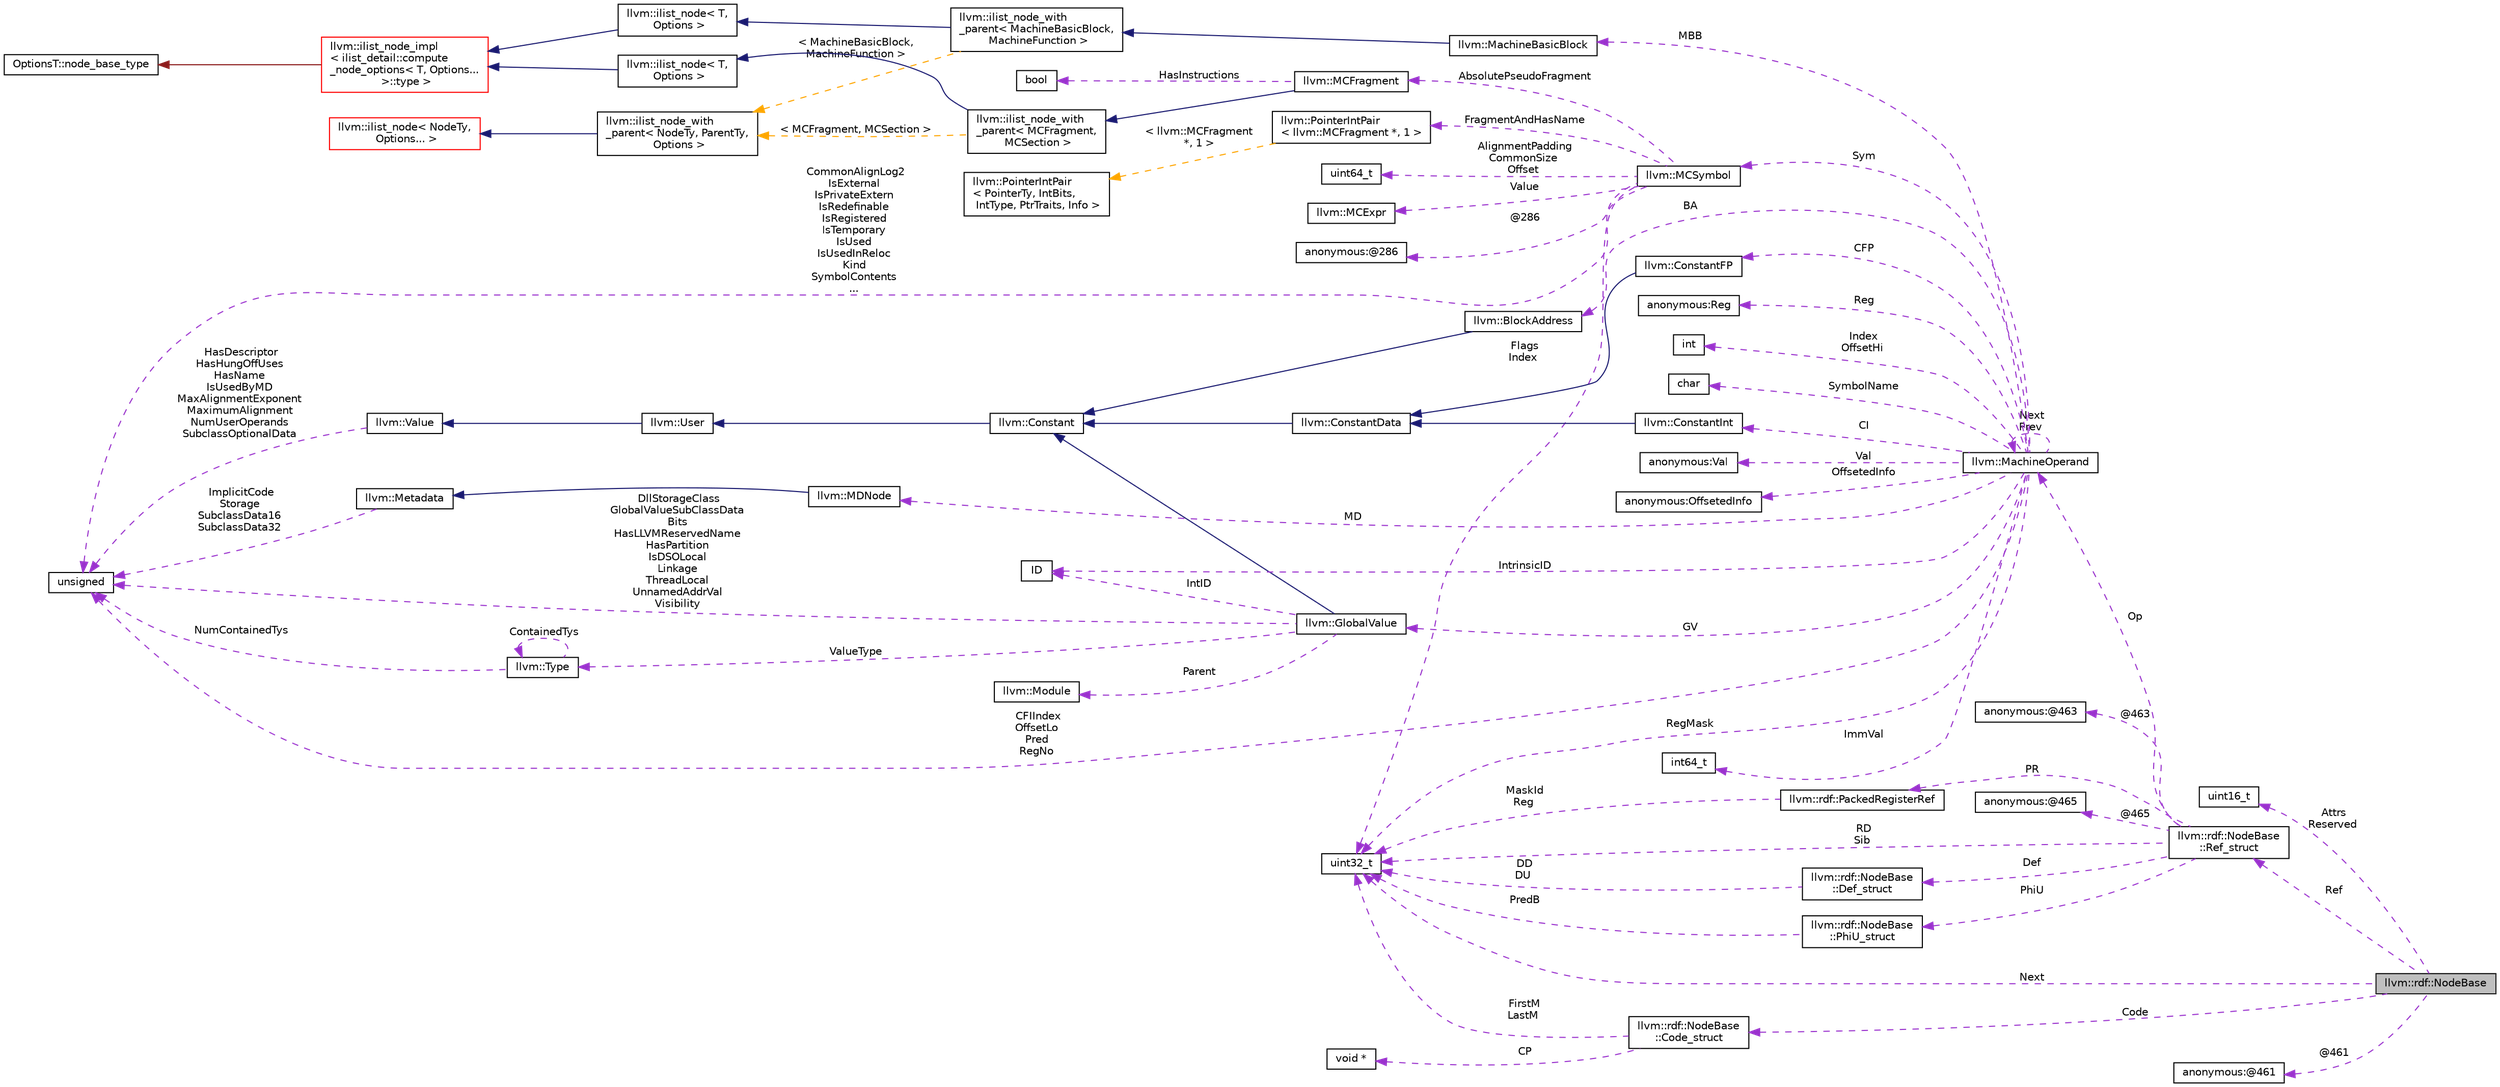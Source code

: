 digraph "llvm::rdf::NodeBase"
{
 // LATEX_PDF_SIZE
  bgcolor="transparent";
  edge [fontname="Helvetica",fontsize="10",labelfontname="Helvetica",labelfontsize="10"];
  node [fontname="Helvetica",fontsize="10",shape="box"];
  rankdir="LR";
  Node1 [label="llvm::rdf::NodeBase",height=0.2,width=0.4,color="black", fillcolor="grey75", style="filled", fontcolor="black",tooltip=" "];
  Node2 -> Node1 [dir="back",color="darkorchid3",fontsize="10",style="dashed",label=" Attrs\nReserved" ,fontname="Helvetica"];
  Node2 [label="uint16_t",height=0.2,width=0.4,color="black",tooltip=" "];
  Node3 -> Node1 [dir="back",color="darkorchid3",fontsize="10",style="dashed",label=" Next" ,fontname="Helvetica"];
  Node3 [label="uint32_t",height=0.2,width=0.4,color="black",URL="$classuint32__t.html",tooltip=" "];
  Node4 -> Node1 [dir="back",color="darkorchid3",fontsize="10",style="dashed",label=" Ref" ,fontname="Helvetica"];
  Node4 [label="llvm::rdf::NodeBase\l::Ref_struct",height=0.2,width=0.4,color="black",URL="$structllvm_1_1rdf_1_1NodeBase_1_1Ref__struct.html",tooltip=" "];
  Node3 -> Node4 [dir="back",color="darkorchid3",fontsize="10",style="dashed",label=" RD\nSib" ,fontname="Helvetica"];
  Node5 -> Node4 [dir="back",color="darkorchid3",fontsize="10",style="dashed",label=" Def" ,fontname="Helvetica"];
  Node5 [label="llvm::rdf::NodeBase\l::Def_struct",height=0.2,width=0.4,color="black",URL="$structllvm_1_1rdf_1_1NodeBase_1_1Def__struct.html",tooltip=" "];
  Node3 -> Node5 [dir="back",color="darkorchid3",fontsize="10",style="dashed",label=" DD\nDU" ,fontname="Helvetica"];
  Node6 -> Node4 [dir="back",color="darkorchid3",fontsize="10",style="dashed",label=" PhiU" ,fontname="Helvetica"];
  Node6 [label="llvm::rdf::NodeBase\l::PhiU_struct",height=0.2,width=0.4,color="black",URL="$structllvm_1_1rdf_1_1NodeBase_1_1PhiU__struct.html",tooltip=" "];
  Node3 -> Node6 [dir="back",color="darkorchid3",fontsize="10",style="dashed",label=" PredB" ,fontname="Helvetica"];
  Node7 -> Node4 [dir="back",color="darkorchid3",fontsize="10",style="dashed",label=" @463" ,fontname="Helvetica"];
  Node7 [label="anonymous:@463",height=0.2,width=0.4,color="black",tooltip=" "];
  Node8 -> Node4 [dir="back",color="darkorchid3",fontsize="10",style="dashed",label=" Op" ,fontname="Helvetica"];
  Node8 [label="llvm::MachineOperand",height=0.2,width=0.4,color="black",URL="$classllvm_1_1MachineOperand.html",tooltip="MachineOperand class - Representation of each machine instruction operand."];
  Node9 -> Node8 [dir="back",color="darkorchid3",fontsize="10",style="dashed",label=" CFIIndex\nOffsetLo\nPred\nRegNo" ,fontname="Helvetica"];
  Node9 [label="unsigned",height=0.2,width=0.4,color="black",URL="$classunsigned.html",tooltip=" "];
  Node10 -> Node8 [dir="back",color="darkorchid3",fontsize="10",style="dashed",label=" MBB" ,fontname="Helvetica"];
  Node10 [label="llvm::MachineBasicBlock",height=0.2,width=0.4,color="black",URL="$classllvm_1_1MachineBasicBlock.html",tooltip=" "];
  Node11 -> Node10 [dir="back",color="midnightblue",fontsize="10",style="solid",fontname="Helvetica"];
  Node11 [label="llvm::ilist_node_with\l_parent\< MachineBasicBlock,\l MachineFunction \>",height=0.2,width=0.4,color="black",URL="$classllvm_1_1ilist__node__with__parent.html",tooltip=" "];
  Node12 -> Node11 [dir="back",color="midnightblue",fontsize="10",style="solid",fontname="Helvetica"];
  Node12 [label="llvm::ilist_node\< T,\l Options \>",height=0.2,width=0.4,color="black",URL="$classllvm_1_1ilist__node.html",tooltip=" "];
  Node13 -> Node12 [dir="back",color="midnightblue",fontsize="10",style="solid",fontname="Helvetica"];
  Node13 [label="llvm::ilist_node_impl\l\< ilist_detail::compute\l_node_options\< T, Options...\l \>::type \>",height=0.2,width=0.4,color="red",URL="$classllvm_1_1ilist__node__impl.html",tooltip=" "];
  Node14 -> Node13 [dir="back",color="firebrick4",fontsize="10",style="solid",fontname="Helvetica"];
  Node14 [label="OptionsT::node_base_type",height=0.2,width=0.4,color="black",tooltip=" "];
  Node16 -> Node11 [dir="back",color="orange",fontsize="10",style="dashed",label=" \< MachineBasicBlock,\l MachineFunction \>" ,fontname="Helvetica"];
  Node16 [label="llvm::ilist_node_with\l_parent\< NodeTy, ParentTy,\l Options \>",height=0.2,width=0.4,color="black",URL="$classllvm_1_1ilist__node__with__parent.html",tooltip="An ilist node that can access its parent list."];
  Node17 -> Node16 [dir="back",color="midnightblue",fontsize="10",style="solid",fontname="Helvetica"];
  Node17 [label="llvm::ilist_node\< NodeTy,\l Options... \>",height=0.2,width=0.4,color="red",URL="$classllvm_1_1ilist__node.html",tooltip=" "];
  Node20 -> Node8 [dir="back",color="darkorchid3",fontsize="10",style="dashed",label=" CFP" ,fontname="Helvetica"];
  Node20 [label="llvm::ConstantFP",height=0.2,width=0.4,color="black",URL="$classllvm_1_1ConstantFP.html",tooltip="ConstantFP - Floating Point Values [float, double]."];
  Node21 -> Node20 [dir="back",color="midnightblue",fontsize="10",style="solid",fontname="Helvetica"];
  Node21 [label="llvm::ConstantData",height=0.2,width=0.4,color="black",URL="$classllvm_1_1ConstantData.html",tooltip="Base class for constants with no operands."];
  Node22 -> Node21 [dir="back",color="midnightblue",fontsize="10",style="solid",fontname="Helvetica"];
  Node22 [label="llvm::Constant",height=0.2,width=0.4,color="black",URL="$classllvm_1_1Constant.html",tooltip="This is an important base class in LLVM."];
  Node23 -> Node22 [dir="back",color="midnightblue",fontsize="10",style="solid",fontname="Helvetica"];
  Node23 [label="llvm::User",height=0.2,width=0.4,color="black",URL="$classllvm_1_1User.html",tooltip=" "];
  Node24 -> Node23 [dir="back",color="midnightblue",fontsize="10",style="solid",fontname="Helvetica"];
  Node24 [label="llvm::Value",height=0.2,width=0.4,color="black",URL="$classllvm_1_1Value.html",tooltip="LLVM Value Representation."];
  Node9 -> Node24 [dir="back",color="darkorchid3",fontsize="10",style="dashed",label=" HasDescriptor\nHasHungOffUses\nHasName\nIsUsedByMD\nMaxAlignmentExponent\nMaximumAlignment\nNumUserOperands\nSubclassOptionalData" ,fontname="Helvetica"];
  Node25 -> Node8 [dir="back",color="darkorchid3",fontsize="10",style="dashed",label=" CI" ,fontname="Helvetica"];
  Node25 [label="llvm::ConstantInt",height=0.2,width=0.4,color="black",URL="$classllvm_1_1ConstantInt.html",tooltip="This is the shared class of boolean and integer constants."];
  Node21 -> Node25 [dir="back",color="midnightblue",fontsize="10",style="solid",fontname="Helvetica"];
  Node26 -> Node8 [dir="back",color="darkorchid3",fontsize="10",style="dashed",label=" ImmVal" ,fontname="Helvetica"];
  Node26 [label="int64_t",height=0.2,width=0.4,color="black",tooltip=" "];
  Node3 -> Node8 [dir="back",color="darkorchid3",fontsize="10",style="dashed",label=" RegMask" ,fontname="Helvetica"];
  Node27 -> Node8 [dir="back",color="darkorchid3",fontsize="10",style="dashed",label=" MD" ,fontname="Helvetica"];
  Node27 [label="llvm::MDNode",height=0.2,width=0.4,color="black",URL="$classllvm_1_1MDNode.html",tooltip="Metadata node."];
  Node28 -> Node27 [dir="back",color="midnightblue",fontsize="10",style="solid",fontname="Helvetica"];
  Node28 [label="llvm::Metadata",height=0.2,width=0.4,color="black",URL="$classllvm_1_1Metadata.html",tooltip="Root of the metadata hierarchy."];
  Node9 -> Node28 [dir="back",color="darkorchid3",fontsize="10",style="dashed",label=" ImplicitCode\nStorage\nSubclassData16\nSubclassData32" ,fontname="Helvetica"];
  Node29 -> Node8 [dir="back",color="darkorchid3",fontsize="10",style="dashed",label=" Sym" ,fontname="Helvetica"];
  Node29 [label="llvm::MCSymbol",height=0.2,width=0.4,color="black",URL="$classllvm_1_1MCSymbol.html",tooltip="MCSymbol - Instances of this class represent a symbol name in the MC file, and MCSymbols are created ..."];
  Node30 -> Node29 [dir="back",color="darkorchid3",fontsize="10",style="dashed",label=" AbsolutePseudoFragment" ,fontname="Helvetica"];
  Node30 [label="llvm::MCFragment",height=0.2,width=0.4,color="black",URL="$classllvm_1_1MCFragment.html",tooltip=" "];
  Node31 -> Node30 [dir="back",color="midnightblue",fontsize="10",style="solid",fontname="Helvetica"];
  Node31 [label="llvm::ilist_node_with\l_parent\< MCFragment,\l MCSection \>",height=0.2,width=0.4,color="black",URL="$classllvm_1_1ilist__node__with__parent.html",tooltip=" "];
  Node32 -> Node31 [dir="back",color="midnightblue",fontsize="10",style="solid",fontname="Helvetica"];
  Node32 [label="llvm::ilist_node\< T,\l Options \>",height=0.2,width=0.4,color="black",URL="$classllvm_1_1ilist__node.html",tooltip=" "];
  Node13 -> Node32 [dir="back",color="midnightblue",fontsize="10",style="solid",fontname="Helvetica"];
  Node16 -> Node31 [dir="back",color="orange",fontsize="10",style="dashed",label=" \< MCFragment, MCSection \>" ,fontname="Helvetica"];
  Node33 -> Node30 [dir="back",color="darkorchid3",fontsize="10",style="dashed",label=" HasInstructions" ,fontname="Helvetica"];
  Node33 [label="bool",height=0.2,width=0.4,color="black",URL="$classbool.html",tooltip=" "];
  Node34 -> Node29 [dir="back",color="darkorchid3",fontsize="10",style="dashed",label=" FragmentAndHasName" ,fontname="Helvetica"];
  Node34 [label="llvm::PointerIntPair\l\< llvm::MCFragment *, 1 \>",height=0.2,width=0.4,color="black",URL="$classllvm_1_1PointerIntPair.html",tooltip=" "];
  Node35 -> Node34 [dir="back",color="orange",fontsize="10",style="dashed",label=" \< llvm::MCFragment\l *, 1 \>" ,fontname="Helvetica"];
  Node35 [label="llvm::PointerIntPair\l\< PointerTy, IntBits,\l IntType, PtrTraits, Info \>",height=0.2,width=0.4,color="black",URL="$classllvm_1_1PointerIntPair.html",tooltip="PointerIntPair - This class implements a pair of a pointer and small integer."];
  Node9 -> Node29 [dir="back",color="darkorchid3",fontsize="10",style="dashed",label=" CommonAlignLog2\nIsExternal\nIsPrivateExtern\nIsRedefinable\nIsRegistered\nIsTemporary\nIsUsed\nIsUsedInReloc\nKind\nSymbolContents\n..." ,fontname="Helvetica"];
  Node3 -> Node29 [dir="back",color="darkorchid3",fontsize="10",style="dashed",label=" Flags\nIndex" ,fontname="Helvetica"];
  Node36 -> Node29 [dir="back",color="darkorchid3",fontsize="10",style="dashed",label=" AlignmentPadding\nCommonSize\nOffset" ,fontname="Helvetica"];
  Node36 [label="uint64_t",height=0.2,width=0.4,color="black",tooltip=" "];
  Node37 -> Node29 [dir="back",color="darkorchid3",fontsize="10",style="dashed",label=" Value" ,fontname="Helvetica"];
  Node37 [label="llvm::MCExpr",height=0.2,width=0.4,color="black",URL="$classllvm_1_1MCExpr.html",tooltip="Base class for the full range of assembler expressions which are needed for parsing."];
  Node38 -> Node29 [dir="back",color="darkorchid3",fontsize="10",style="dashed",label=" @286" ,fontname="Helvetica"];
  Node38 [label="anonymous:@286",height=0.2,width=0.4,color="black",tooltip=" "];
  Node39 -> Node8 [dir="back",color="darkorchid3",fontsize="10",style="dashed",label=" IntrinsicID" ,fontname="Helvetica"];
  Node39 [label="ID",height=0.2,width=0.4,color="black",tooltip=" "];
  Node8 -> Node8 [dir="back",color="darkorchid3",fontsize="10",style="dashed",label=" Next\nPrev" ,fontname="Helvetica"];
  Node40 -> Node8 [dir="back",color="darkorchid3",fontsize="10",style="dashed",label=" Reg" ,fontname="Helvetica"];
  Node40 [label="anonymous:Reg",height=0.2,width=0.4,color="black",tooltip=" "];
  Node41 -> Node8 [dir="back",color="darkorchid3",fontsize="10",style="dashed",label=" Index\nOffsetHi" ,fontname="Helvetica"];
  Node41 [label="int",height=0.2,width=0.4,color="black",tooltip=" "];
  Node42 -> Node8 [dir="back",color="darkorchid3",fontsize="10",style="dashed",label=" SymbolName" ,fontname="Helvetica"];
  Node42 [label="char",height=0.2,width=0.4,color="black",URL="$classchar.html",tooltip=" "];
  Node43 -> Node8 [dir="back",color="darkorchid3",fontsize="10",style="dashed",label=" GV" ,fontname="Helvetica"];
  Node43 [label="llvm::GlobalValue",height=0.2,width=0.4,color="black",URL="$classllvm_1_1GlobalValue.html",tooltip=" "];
  Node22 -> Node43 [dir="back",color="midnightblue",fontsize="10",style="solid",fontname="Helvetica"];
  Node44 -> Node43 [dir="back",color="darkorchid3",fontsize="10",style="dashed",label=" ValueType" ,fontname="Helvetica"];
  Node44 [label="llvm::Type",height=0.2,width=0.4,color="black",URL="$classllvm_1_1Type.html",tooltip="The instances of the Type class are immutable: once they are created, they are never changed."];
  Node9 -> Node44 [dir="back",color="darkorchid3",fontsize="10",style="dashed",label=" NumContainedTys" ,fontname="Helvetica"];
  Node44 -> Node44 [dir="back",color="darkorchid3",fontsize="10",style="dashed",label=" ContainedTys" ,fontname="Helvetica"];
  Node9 -> Node43 [dir="back",color="darkorchid3",fontsize="10",style="dashed",label=" DllStorageClass\nGlobalValueSubClassData\lBits\nHasLLVMReservedName\nHasPartition\nIsDSOLocal\nLinkage\nThreadLocal\nUnnamedAddrVal\nVisibility" ,fontname="Helvetica"];
  Node39 -> Node43 [dir="back",color="darkorchid3",fontsize="10",style="dashed",label=" IntID" ,fontname="Helvetica"];
  Node45 -> Node43 [dir="back",color="darkorchid3",fontsize="10",style="dashed",label=" Parent" ,fontname="Helvetica"];
  Node45 [label="llvm::Module",height=0.2,width=0.4,color="black",URL="$classllvm_1_1Module.html",tooltip="A Module instance is used to store all the information related to an LLVM module."];
  Node46 -> Node8 [dir="back",color="darkorchid3",fontsize="10",style="dashed",label=" BA" ,fontname="Helvetica"];
  Node46 [label="llvm::BlockAddress",height=0.2,width=0.4,color="black",URL="$classllvm_1_1BlockAddress.html",tooltip="The address of a basic block."];
  Node22 -> Node46 [dir="back",color="midnightblue",fontsize="10",style="solid",fontname="Helvetica"];
  Node47 -> Node8 [dir="back",color="darkorchid3",fontsize="10",style="dashed",label=" Val" ,fontname="Helvetica"];
  Node47 [label="anonymous:Val",height=0.2,width=0.4,color="black",tooltip=" "];
  Node48 -> Node8 [dir="back",color="darkorchid3",fontsize="10",style="dashed",label=" OffsetedInfo" ,fontname="Helvetica"];
  Node48 [label="anonymous:OffsetedInfo",height=0.2,width=0.4,color="black",tooltip=" "];
  Node49 -> Node4 [dir="back",color="darkorchid3",fontsize="10",style="dashed",label=" PR" ,fontname="Helvetica"];
  Node49 [label="llvm::rdf::PackedRegisterRef",height=0.2,width=0.4,color="black",URL="$structllvm_1_1rdf_1_1PackedRegisterRef.html",tooltip=" "];
  Node3 -> Node49 [dir="back",color="darkorchid3",fontsize="10",style="dashed",label=" MaskId\nReg" ,fontname="Helvetica"];
  Node50 -> Node4 [dir="back",color="darkorchid3",fontsize="10",style="dashed",label=" @465" ,fontname="Helvetica"];
  Node50 [label="anonymous:@465",height=0.2,width=0.4,color="black",tooltip=" "];
  Node51 -> Node1 [dir="back",color="darkorchid3",fontsize="10",style="dashed",label=" Code" ,fontname="Helvetica"];
  Node51 [label="llvm::rdf::NodeBase\l::Code_struct",height=0.2,width=0.4,color="black",URL="$structllvm_1_1rdf_1_1NodeBase_1_1Code__struct.html",tooltip=" "];
  Node52 -> Node51 [dir="back",color="darkorchid3",fontsize="10",style="dashed",label=" CP" ,fontname="Helvetica"];
  Node52 [label="void *",height=0.2,width=0.4,color="black",tooltip=" "];
  Node3 -> Node51 [dir="back",color="darkorchid3",fontsize="10",style="dashed",label=" FirstM\nLastM" ,fontname="Helvetica"];
  Node53 -> Node1 [dir="back",color="darkorchid3",fontsize="10",style="dashed",label=" @461" ,fontname="Helvetica"];
  Node53 [label="anonymous:@461",height=0.2,width=0.4,color="black",tooltip=" "];
}
